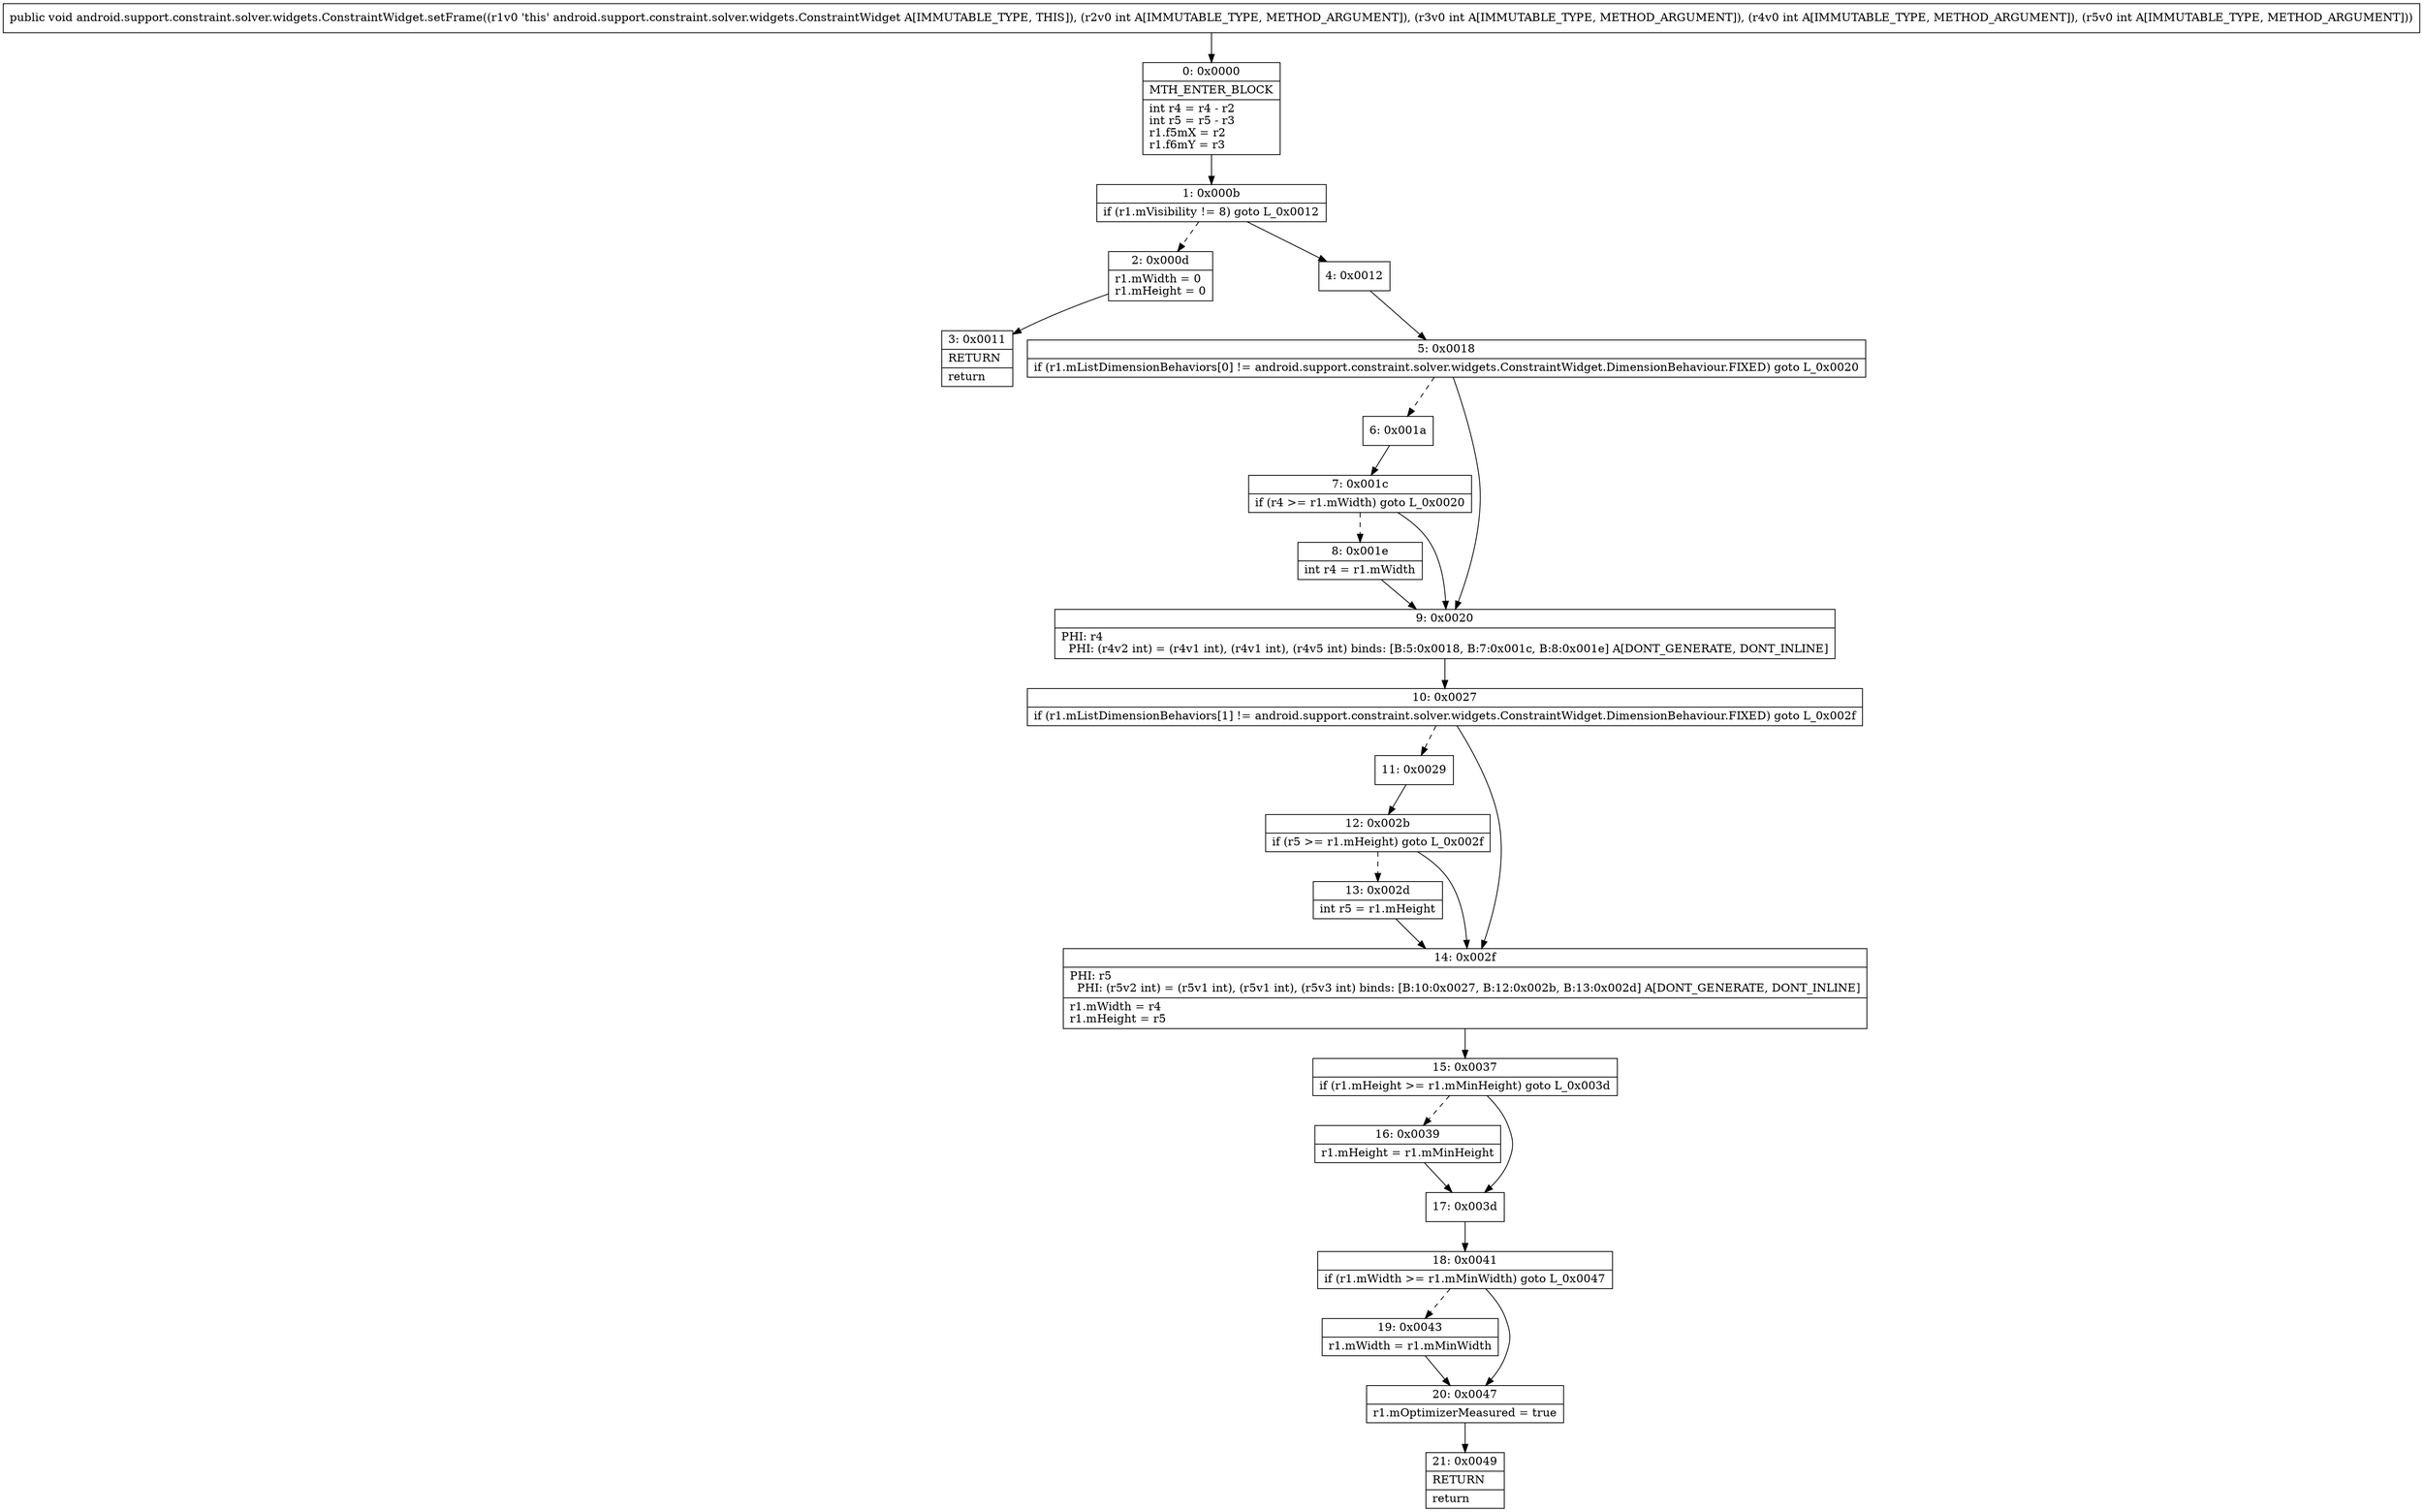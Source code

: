 digraph "CFG forandroid.support.constraint.solver.widgets.ConstraintWidget.setFrame(IIII)V" {
Node_0 [shape=record,label="{0\:\ 0x0000|MTH_ENTER_BLOCK\l|int r4 = r4 \- r2\lint r5 = r5 \- r3\lr1.f5mX = r2\lr1.f6mY = r3\l}"];
Node_1 [shape=record,label="{1\:\ 0x000b|if (r1.mVisibility != 8) goto L_0x0012\l}"];
Node_2 [shape=record,label="{2\:\ 0x000d|r1.mWidth = 0\lr1.mHeight = 0\l}"];
Node_3 [shape=record,label="{3\:\ 0x0011|RETURN\l|return\l}"];
Node_4 [shape=record,label="{4\:\ 0x0012}"];
Node_5 [shape=record,label="{5\:\ 0x0018|if (r1.mListDimensionBehaviors[0] != android.support.constraint.solver.widgets.ConstraintWidget.DimensionBehaviour.FIXED) goto L_0x0020\l}"];
Node_6 [shape=record,label="{6\:\ 0x001a}"];
Node_7 [shape=record,label="{7\:\ 0x001c|if (r4 \>= r1.mWidth) goto L_0x0020\l}"];
Node_8 [shape=record,label="{8\:\ 0x001e|int r4 = r1.mWidth\l}"];
Node_9 [shape=record,label="{9\:\ 0x0020|PHI: r4 \l  PHI: (r4v2 int) = (r4v1 int), (r4v1 int), (r4v5 int) binds: [B:5:0x0018, B:7:0x001c, B:8:0x001e] A[DONT_GENERATE, DONT_INLINE]\l}"];
Node_10 [shape=record,label="{10\:\ 0x0027|if (r1.mListDimensionBehaviors[1] != android.support.constraint.solver.widgets.ConstraintWidget.DimensionBehaviour.FIXED) goto L_0x002f\l}"];
Node_11 [shape=record,label="{11\:\ 0x0029}"];
Node_12 [shape=record,label="{12\:\ 0x002b|if (r5 \>= r1.mHeight) goto L_0x002f\l}"];
Node_13 [shape=record,label="{13\:\ 0x002d|int r5 = r1.mHeight\l}"];
Node_14 [shape=record,label="{14\:\ 0x002f|PHI: r5 \l  PHI: (r5v2 int) = (r5v1 int), (r5v1 int), (r5v3 int) binds: [B:10:0x0027, B:12:0x002b, B:13:0x002d] A[DONT_GENERATE, DONT_INLINE]\l|r1.mWidth = r4\lr1.mHeight = r5\l}"];
Node_15 [shape=record,label="{15\:\ 0x0037|if (r1.mHeight \>= r1.mMinHeight) goto L_0x003d\l}"];
Node_16 [shape=record,label="{16\:\ 0x0039|r1.mHeight = r1.mMinHeight\l}"];
Node_17 [shape=record,label="{17\:\ 0x003d}"];
Node_18 [shape=record,label="{18\:\ 0x0041|if (r1.mWidth \>= r1.mMinWidth) goto L_0x0047\l}"];
Node_19 [shape=record,label="{19\:\ 0x0043|r1.mWidth = r1.mMinWidth\l}"];
Node_20 [shape=record,label="{20\:\ 0x0047|r1.mOptimizerMeasured = true\l}"];
Node_21 [shape=record,label="{21\:\ 0x0049|RETURN\l|return\l}"];
MethodNode[shape=record,label="{public void android.support.constraint.solver.widgets.ConstraintWidget.setFrame((r1v0 'this' android.support.constraint.solver.widgets.ConstraintWidget A[IMMUTABLE_TYPE, THIS]), (r2v0 int A[IMMUTABLE_TYPE, METHOD_ARGUMENT]), (r3v0 int A[IMMUTABLE_TYPE, METHOD_ARGUMENT]), (r4v0 int A[IMMUTABLE_TYPE, METHOD_ARGUMENT]), (r5v0 int A[IMMUTABLE_TYPE, METHOD_ARGUMENT])) }"];
MethodNode -> Node_0;
Node_0 -> Node_1;
Node_1 -> Node_2[style=dashed];
Node_1 -> Node_4;
Node_2 -> Node_3;
Node_4 -> Node_5;
Node_5 -> Node_6[style=dashed];
Node_5 -> Node_9;
Node_6 -> Node_7;
Node_7 -> Node_8[style=dashed];
Node_7 -> Node_9;
Node_8 -> Node_9;
Node_9 -> Node_10;
Node_10 -> Node_11[style=dashed];
Node_10 -> Node_14;
Node_11 -> Node_12;
Node_12 -> Node_13[style=dashed];
Node_12 -> Node_14;
Node_13 -> Node_14;
Node_14 -> Node_15;
Node_15 -> Node_16[style=dashed];
Node_15 -> Node_17;
Node_16 -> Node_17;
Node_17 -> Node_18;
Node_18 -> Node_19[style=dashed];
Node_18 -> Node_20;
Node_19 -> Node_20;
Node_20 -> Node_21;
}

